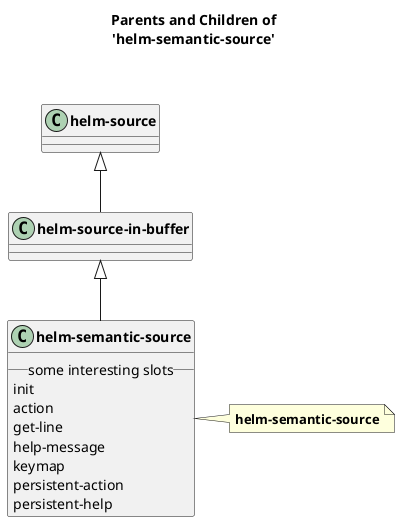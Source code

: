 @startuml
skinparam classFontStyle bold
skinparam captionFontStyle bold
title **Parents and Children of**\n**'helm-semantic-source'**\n\n
"helm-source-in-buffer" <|-- "helm-semantic-source"
class "helm-source-in-buffer"
"helm-source" <|-- "helm-source-in-buffer"
class "helm-source"
class "helm-semantic-source" {
	__ some interesting slots __
	init
	action
	get-line
	help-message
	keymap
	persistent-action
	persistent-help
}
note right of "helm-semantic-source"
	**helm-semantic-source**
end note
@enduml
